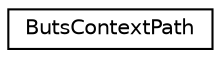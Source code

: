 digraph G
{
  edge [fontname="Helvetica",fontsize="10",labelfontname="Helvetica",labelfontsize="10"];
  node [fontname="Helvetica",fontsize="10",shape=record];
  rankdir=LR;
  Node1 [label="ButsContextPath",height=0.2,width=0.4,color="black", fillcolor="white", style="filled",URL="$d4/d55/structButsContextPath.html"];
}
